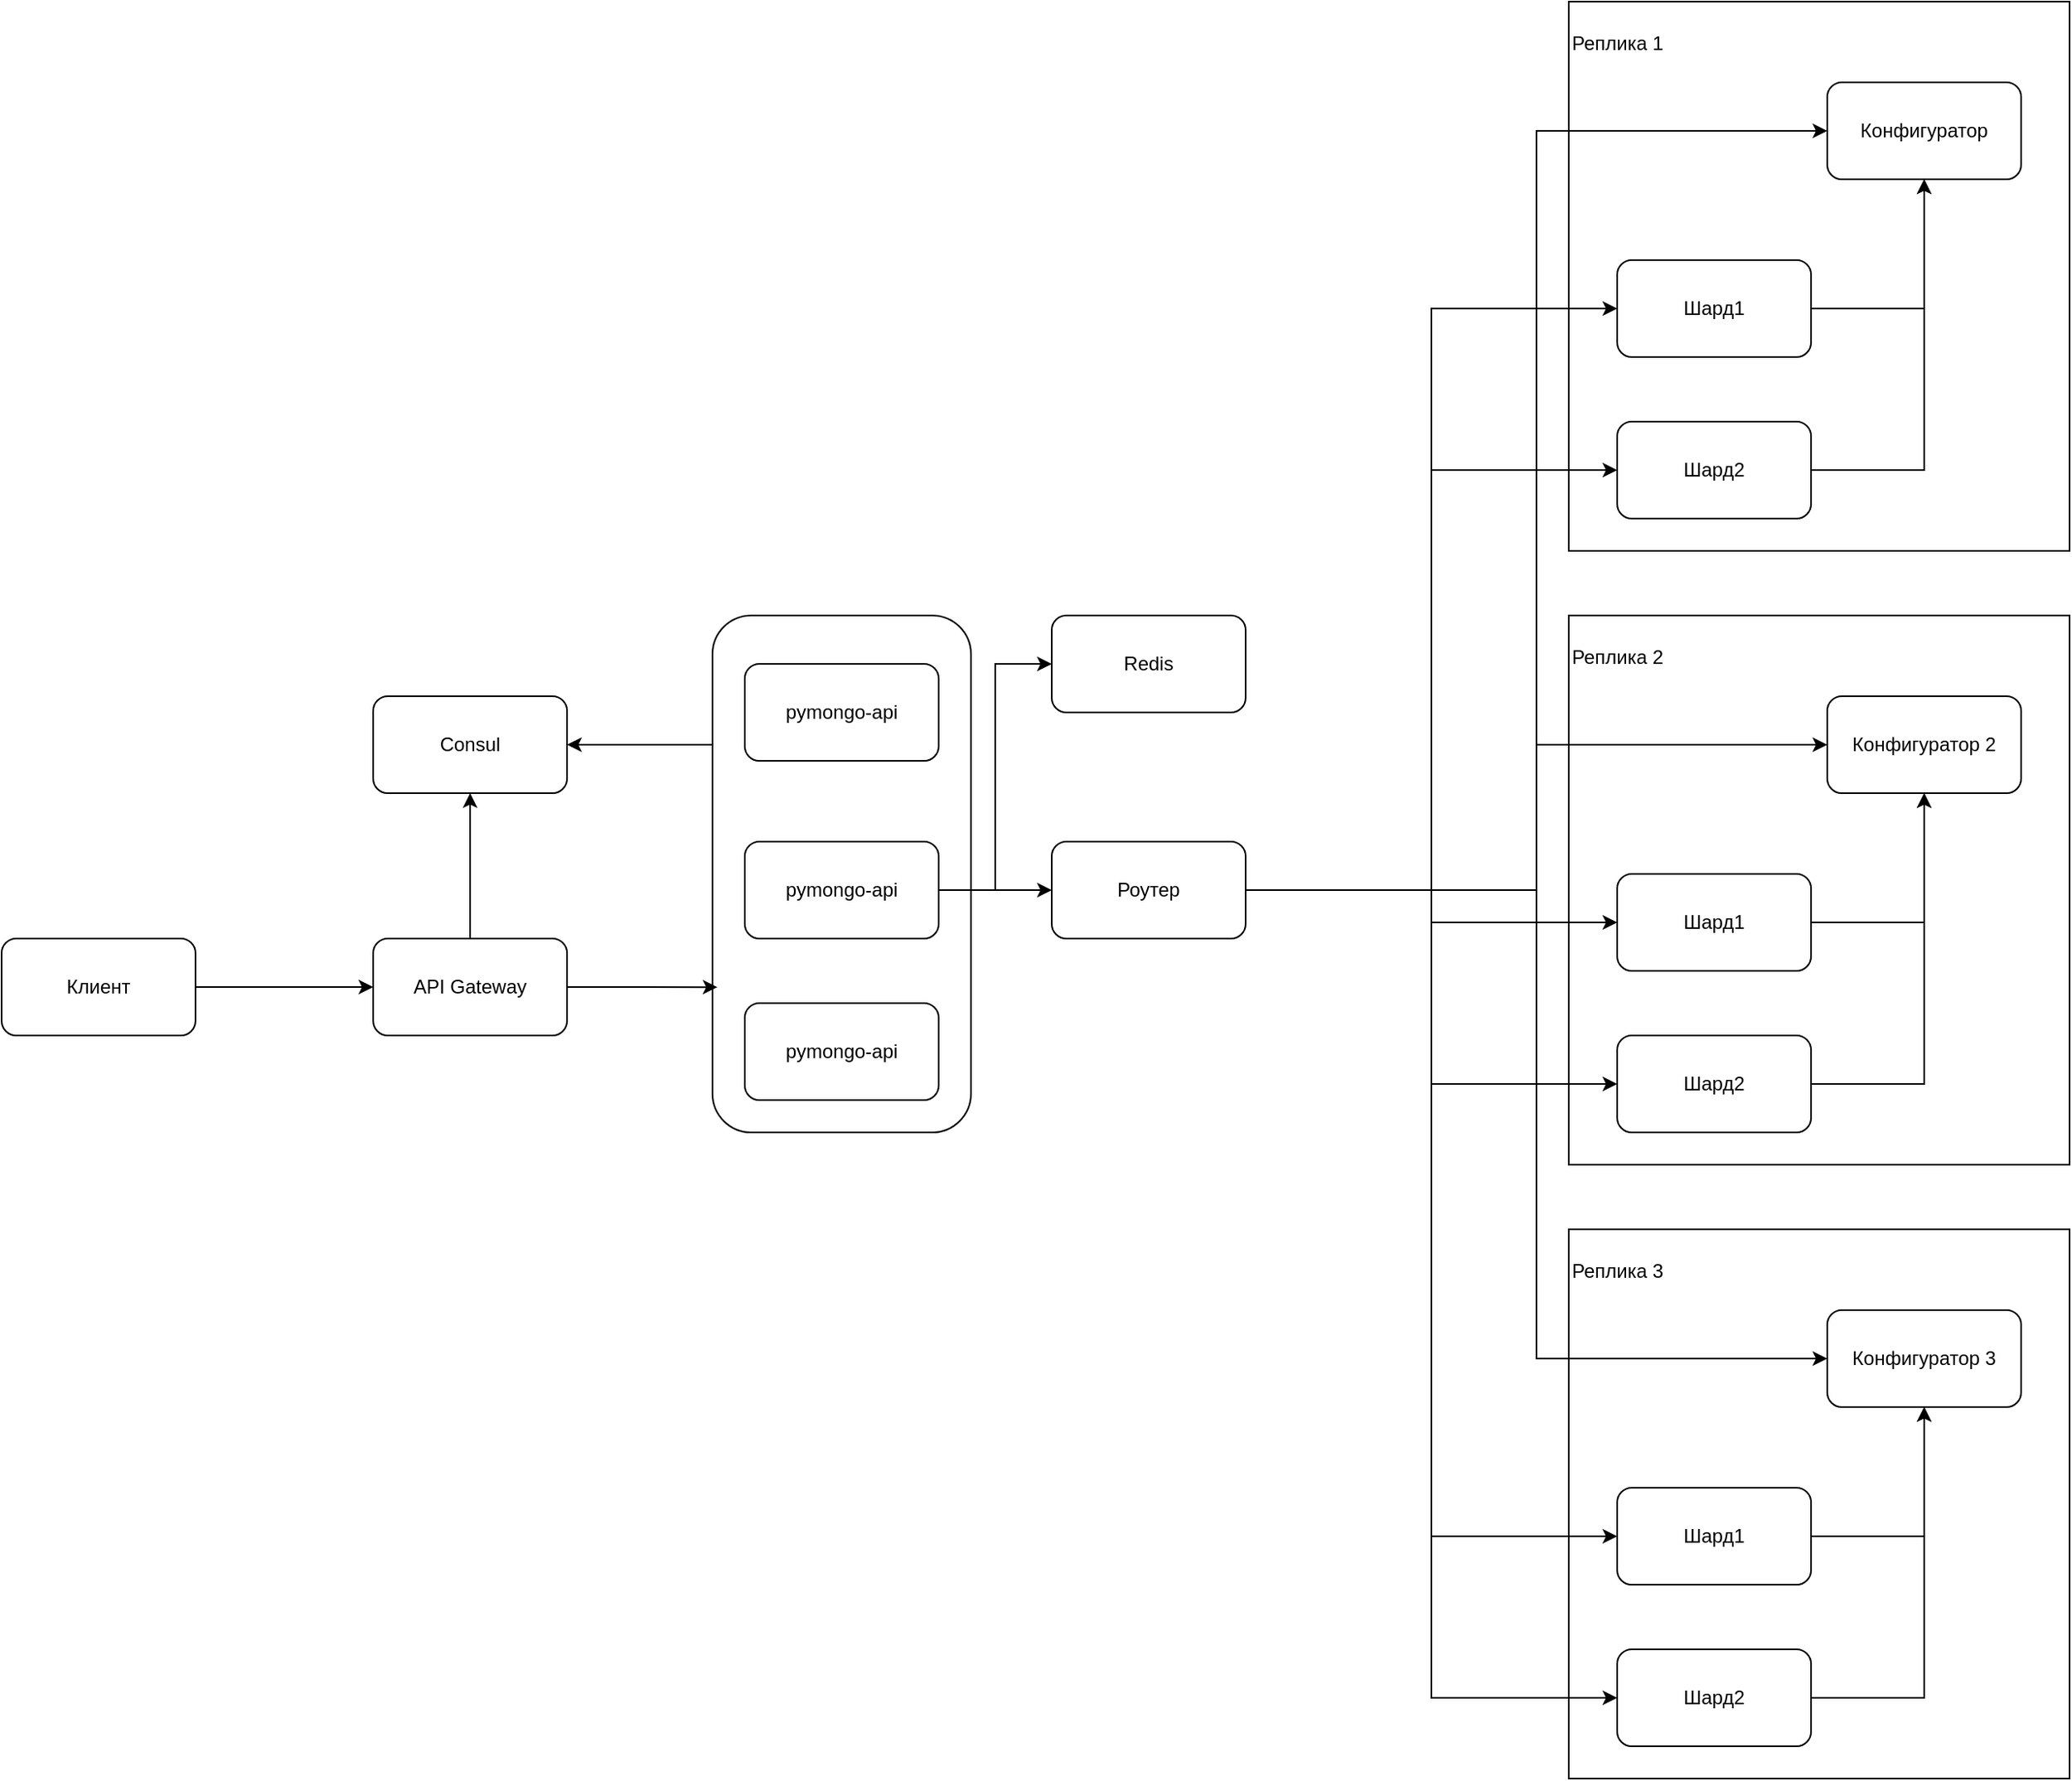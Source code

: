 <mxfile version="24.7.5">
  <diagram name="Page-1" id="-H_mtQnk-PTXWXPvYvuk">
    <mxGraphModel dx="2856" dy="1125" grid="1" gridSize="10" guides="1" tooltips="1" connect="1" arrows="1" fold="1" page="1" pageScale="1" pageWidth="1169" pageHeight="827" math="0" shadow="0">
      <root>
        <mxCell id="0" />
        <mxCell id="1" parent="0" />
        <mxCell id="WAR5LP7vLMqYT6T0aeSK-6" style="edgeStyle=orthogonalEdgeStyle;rounded=0;orthogonalLoop=1;jettySize=auto;html=1;exitX=0;exitY=0.25;exitDx=0;exitDy=0;" edge="1" parent="1" source="WAR5LP7vLMqYT6T0aeSK-3" target="WAR5LP7vLMqYT6T0aeSK-5">
          <mxGeometry relative="1" as="geometry" />
        </mxCell>
        <mxCell id="WAR5LP7vLMqYT6T0aeSK-3" value="" style="rounded=1;whiteSpace=wrap;html=1;" vertex="1" parent="1">
          <mxGeometry x="150" y="560" width="160" height="320" as="geometry" />
        </mxCell>
        <mxCell id="W1u8IGZbJjv3c2Yn8hDT-13" value="&lt;p style=&quot;line-height: 120%;&quot;&gt;Реплика 3&lt;/p&gt;" style="rounded=0;whiteSpace=wrap;html=1;align=left;verticalAlign=top;" parent="1" vertex="1">
          <mxGeometry x="680" y="940" width="310" height="340" as="geometry" />
        </mxCell>
        <mxCell id="W1u8IGZbJjv3c2Yn8hDT-7" value="&lt;p style=&quot;line-height: 120%;&quot;&gt;Реплика 2&lt;/p&gt;" style="rounded=0;whiteSpace=wrap;html=1;align=left;verticalAlign=top;" parent="1" vertex="1">
          <mxGeometry x="680" y="560" width="310" height="340" as="geometry" />
        </mxCell>
        <mxCell id="W1u8IGZbJjv3c2Yn8hDT-1" value="&lt;p style=&quot;line-height: 120%;&quot;&gt;Реплика 1&lt;/p&gt;" style="rounded=0;whiteSpace=wrap;html=1;align=left;verticalAlign=top;" parent="1" vertex="1">
          <mxGeometry x="680" y="180" width="310" height="340" as="geometry" />
        </mxCell>
        <mxCell id="C52gBZGDQL7Y6N1pKt1W-2" style="edgeStyle=orthogonalEdgeStyle;rounded=0;orthogonalLoop=1;jettySize=auto;html=1;entryX=0;entryY=0.5;entryDx=0;entryDy=0;" parent="1" source="zA23MoTUsTF4_91t8viU-3" target="C52gBZGDQL7Y6N1pKt1W-1" edge="1">
          <mxGeometry relative="1" as="geometry" />
        </mxCell>
        <mxCell id="zA23MoTUsTF4_91t8viU-3" value="pymongo-api" style="rounded=1;whiteSpace=wrap;html=1;" parent="1" vertex="1">
          <mxGeometry x="170" y="700" width="120" height="60" as="geometry" />
        </mxCell>
        <mxCell id="zA23MoTUsTF4_91t8viU-4" style="edgeStyle=orthogonalEdgeStyle;rounded=0;orthogonalLoop=1;jettySize=auto;html=1;exitX=1;exitY=0.5;exitDx=0;exitDy=0;entryX=0;entryY=0.5;entryDx=0;entryDy=0;" parent="1" source="zA23MoTUsTF4_91t8viU-3" target="L1gKsnqKxZEx3y0SwRL3-1" edge="1">
          <mxGeometry relative="1" as="geometry">
            <mxPoint x="400" y="630" as="targetPoint" />
          </mxGeometry>
        </mxCell>
        <mxCell id="W1u8IGZbJjv3c2Yn8hDT-19" style="edgeStyle=orthogonalEdgeStyle;rounded=0;orthogonalLoop=1;jettySize=auto;html=1;" parent="1" source="L1gKsnqKxZEx3y0SwRL3-1" target="W1u8IGZbJjv3c2Yn8hDT-11" edge="1">
          <mxGeometry relative="1" as="geometry" />
        </mxCell>
        <mxCell id="W1u8IGZbJjv3c2Yn8hDT-20" style="edgeStyle=orthogonalEdgeStyle;rounded=0;orthogonalLoop=1;jettySize=auto;html=1;entryX=0;entryY=0.5;entryDx=0;entryDy=0;" parent="1" source="L1gKsnqKxZEx3y0SwRL3-1" target="W1u8IGZbJjv3c2Yn8hDT-12" edge="1">
          <mxGeometry relative="1" as="geometry" />
        </mxCell>
        <mxCell id="W1u8IGZbJjv3c2Yn8hDT-21" style="edgeStyle=orthogonalEdgeStyle;rounded=0;orthogonalLoop=1;jettySize=auto;html=1;entryX=0;entryY=0.5;entryDx=0;entryDy=0;" parent="1" source="L1gKsnqKxZEx3y0SwRL3-1" target="W1u8IGZbJjv3c2Yn8hDT-9" edge="1">
          <mxGeometry relative="1" as="geometry" />
        </mxCell>
        <mxCell id="W1u8IGZbJjv3c2Yn8hDT-22" style="edgeStyle=orthogonalEdgeStyle;rounded=0;orthogonalLoop=1;jettySize=auto;html=1;entryX=0;entryY=0.5;entryDx=0;entryDy=0;" parent="1" source="L1gKsnqKxZEx3y0SwRL3-1" target="L1gKsnqKxZEx3y0SwRL3-2" edge="1">
          <mxGeometry relative="1" as="geometry" />
        </mxCell>
        <mxCell id="W1u8IGZbJjv3c2Yn8hDT-23" style="edgeStyle=orthogonalEdgeStyle;rounded=0;orthogonalLoop=1;jettySize=auto;html=1;entryX=0;entryY=0.5;entryDx=0;entryDy=0;" parent="1" source="L1gKsnqKxZEx3y0SwRL3-1" target="L1gKsnqKxZEx3y0SwRL3-3" edge="1">
          <mxGeometry relative="1" as="geometry" />
        </mxCell>
        <mxCell id="W1u8IGZbJjv3c2Yn8hDT-24" style="edgeStyle=orthogonalEdgeStyle;rounded=0;orthogonalLoop=1;jettySize=auto;html=1;entryX=0;entryY=0.5;entryDx=0;entryDy=0;" parent="1" source="L1gKsnqKxZEx3y0SwRL3-1" target="L1gKsnqKxZEx3y0SwRL3-7" edge="1">
          <mxGeometry relative="1" as="geometry" />
        </mxCell>
        <mxCell id="W1u8IGZbJjv3c2Yn8hDT-25" style="edgeStyle=orthogonalEdgeStyle;rounded=0;orthogonalLoop=1;jettySize=auto;html=1;entryX=0;entryY=0.5;entryDx=0;entryDy=0;" parent="1" source="L1gKsnqKxZEx3y0SwRL3-1" target="W1u8IGZbJjv3c2Yn8hDT-18" edge="1">
          <mxGeometry relative="1" as="geometry" />
        </mxCell>
        <mxCell id="W1u8IGZbJjv3c2Yn8hDT-26" style="edgeStyle=orthogonalEdgeStyle;rounded=0;orthogonalLoop=1;jettySize=auto;html=1;entryX=0;entryY=0.5;entryDx=0;entryDy=0;" parent="1" source="L1gKsnqKxZEx3y0SwRL3-1" target="W1u8IGZbJjv3c2Yn8hDT-17" edge="1">
          <mxGeometry relative="1" as="geometry" />
        </mxCell>
        <mxCell id="W1u8IGZbJjv3c2Yn8hDT-27" style="edgeStyle=orthogonalEdgeStyle;rounded=0;orthogonalLoop=1;jettySize=auto;html=1;entryX=0;entryY=0.5;entryDx=0;entryDy=0;" parent="1" source="L1gKsnqKxZEx3y0SwRL3-1" target="W1u8IGZbJjv3c2Yn8hDT-15" edge="1">
          <mxGeometry relative="1" as="geometry" />
        </mxCell>
        <mxCell id="L1gKsnqKxZEx3y0SwRL3-1" value="Роутер" style="rounded=1;whiteSpace=wrap;html=1;" parent="1" vertex="1">
          <mxGeometry x="360" y="700" width="120" height="60" as="geometry" />
        </mxCell>
        <mxCell id="L1gKsnqKxZEx3y0SwRL3-8" style="edgeStyle=orthogonalEdgeStyle;rounded=0;orthogonalLoop=1;jettySize=auto;html=1;" parent="1" source="L1gKsnqKxZEx3y0SwRL3-2" target="L1gKsnqKxZEx3y0SwRL3-7" edge="1">
          <mxGeometry relative="1" as="geometry" />
        </mxCell>
        <mxCell id="L1gKsnqKxZEx3y0SwRL3-2" value="Шард2" style="rounded=1;whiteSpace=wrap;html=1;" parent="1" vertex="1">
          <mxGeometry x="710" y="440" width="120" height="60" as="geometry" />
        </mxCell>
        <mxCell id="L1gKsnqKxZEx3y0SwRL3-9" style="edgeStyle=orthogonalEdgeStyle;rounded=0;orthogonalLoop=1;jettySize=auto;html=1;entryX=0.5;entryY=1;entryDx=0;entryDy=0;" parent="1" source="L1gKsnqKxZEx3y0SwRL3-3" target="L1gKsnqKxZEx3y0SwRL3-7" edge="1">
          <mxGeometry relative="1" as="geometry" />
        </mxCell>
        <mxCell id="L1gKsnqKxZEx3y0SwRL3-3" value="Шард1" style="rounded=1;whiteSpace=wrap;html=1;" parent="1" vertex="1">
          <mxGeometry x="710" y="340" width="120" height="60" as="geometry" />
        </mxCell>
        <mxCell id="L1gKsnqKxZEx3y0SwRL3-7" value="Конфигуратор" style="rounded=1;whiteSpace=wrap;html=1;" parent="1" vertex="1">
          <mxGeometry x="840" y="230" width="120" height="60" as="geometry" />
        </mxCell>
        <mxCell id="W1u8IGZbJjv3c2Yn8hDT-8" style="edgeStyle=orthogonalEdgeStyle;rounded=0;orthogonalLoop=1;jettySize=auto;html=1;" parent="1" source="W1u8IGZbJjv3c2Yn8hDT-9" target="W1u8IGZbJjv3c2Yn8hDT-12" edge="1">
          <mxGeometry relative="1" as="geometry" />
        </mxCell>
        <mxCell id="W1u8IGZbJjv3c2Yn8hDT-9" value="Шард2" style="rounded=1;whiteSpace=wrap;html=1;" parent="1" vertex="1">
          <mxGeometry x="710" y="820" width="120" height="60" as="geometry" />
        </mxCell>
        <mxCell id="W1u8IGZbJjv3c2Yn8hDT-10" style="edgeStyle=orthogonalEdgeStyle;rounded=0;orthogonalLoop=1;jettySize=auto;html=1;entryX=0.5;entryY=1;entryDx=0;entryDy=0;" parent="1" source="W1u8IGZbJjv3c2Yn8hDT-11" target="W1u8IGZbJjv3c2Yn8hDT-12" edge="1">
          <mxGeometry relative="1" as="geometry" />
        </mxCell>
        <mxCell id="W1u8IGZbJjv3c2Yn8hDT-11" value="Шард1" style="rounded=1;whiteSpace=wrap;html=1;" parent="1" vertex="1">
          <mxGeometry x="710" y="720" width="120" height="60" as="geometry" />
        </mxCell>
        <mxCell id="W1u8IGZbJjv3c2Yn8hDT-12" value="Конфигуратор 2" style="rounded=1;whiteSpace=wrap;html=1;" parent="1" vertex="1">
          <mxGeometry x="840" y="610" width="120" height="60" as="geometry" />
        </mxCell>
        <mxCell id="W1u8IGZbJjv3c2Yn8hDT-14" style="edgeStyle=orthogonalEdgeStyle;rounded=0;orthogonalLoop=1;jettySize=auto;html=1;" parent="1" source="W1u8IGZbJjv3c2Yn8hDT-15" target="W1u8IGZbJjv3c2Yn8hDT-18" edge="1">
          <mxGeometry relative="1" as="geometry" />
        </mxCell>
        <mxCell id="W1u8IGZbJjv3c2Yn8hDT-15" value="Шард2" style="rounded=1;whiteSpace=wrap;html=1;" parent="1" vertex="1">
          <mxGeometry x="710" y="1200" width="120" height="60" as="geometry" />
        </mxCell>
        <mxCell id="W1u8IGZbJjv3c2Yn8hDT-16" style="edgeStyle=orthogonalEdgeStyle;rounded=0;orthogonalLoop=1;jettySize=auto;html=1;entryX=0.5;entryY=1;entryDx=0;entryDy=0;" parent="1" source="W1u8IGZbJjv3c2Yn8hDT-17" target="W1u8IGZbJjv3c2Yn8hDT-18" edge="1">
          <mxGeometry relative="1" as="geometry" />
        </mxCell>
        <mxCell id="W1u8IGZbJjv3c2Yn8hDT-17" value="Шард1" style="rounded=1;whiteSpace=wrap;html=1;" parent="1" vertex="1">
          <mxGeometry x="710" y="1100" width="120" height="60" as="geometry" />
        </mxCell>
        <mxCell id="W1u8IGZbJjv3c2Yn8hDT-18" value="Конфигуратор 3" style="rounded=1;whiteSpace=wrap;html=1;" parent="1" vertex="1">
          <mxGeometry x="840" y="990" width="120" height="60" as="geometry" />
        </mxCell>
        <mxCell id="C52gBZGDQL7Y6N1pKt1W-1" value="Redis" style="rounded=1;whiteSpace=wrap;html=1;" parent="1" vertex="1">
          <mxGeometry x="360" y="560" width="120" height="60" as="geometry" />
        </mxCell>
        <mxCell id="WAR5LP7vLMqYT6T0aeSK-1" value="pymongo-api" style="rounded=1;whiteSpace=wrap;html=1;" vertex="1" parent="1">
          <mxGeometry x="170" y="590" width="120" height="60" as="geometry" />
        </mxCell>
        <mxCell id="WAR5LP7vLMqYT6T0aeSK-2" value="pymongo-api" style="rounded=1;whiteSpace=wrap;html=1;" vertex="1" parent="1">
          <mxGeometry x="170" y="800" width="120" height="60" as="geometry" />
        </mxCell>
        <mxCell id="WAR5LP7vLMqYT6T0aeSK-7" style="edgeStyle=orthogonalEdgeStyle;rounded=0;orthogonalLoop=1;jettySize=auto;html=1;entryX=0.5;entryY=1;entryDx=0;entryDy=0;" edge="1" parent="1" source="WAR5LP7vLMqYT6T0aeSK-4" target="WAR5LP7vLMqYT6T0aeSK-5">
          <mxGeometry relative="1" as="geometry" />
        </mxCell>
        <mxCell id="WAR5LP7vLMqYT6T0aeSK-4" value="API Gateway" style="rounded=1;whiteSpace=wrap;html=1;" vertex="1" parent="1">
          <mxGeometry x="-60" y="760" width="120" height="60" as="geometry" />
        </mxCell>
        <mxCell id="WAR5LP7vLMqYT6T0aeSK-5" value="Consul" style="rounded=1;whiteSpace=wrap;html=1;" vertex="1" parent="1">
          <mxGeometry x="-60" y="610" width="120" height="60" as="geometry" />
        </mxCell>
        <mxCell id="WAR5LP7vLMqYT6T0aeSK-8" style="edgeStyle=orthogonalEdgeStyle;rounded=0;orthogonalLoop=1;jettySize=auto;html=1;entryX=0.019;entryY=0.719;entryDx=0;entryDy=0;entryPerimeter=0;" edge="1" parent="1" source="WAR5LP7vLMqYT6T0aeSK-4" target="WAR5LP7vLMqYT6T0aeSK-3">
          <mxGeometry relative="1" as="geometry" />
        </mxCell>
        <mxCell id="WAR5LP7vLMqYT6T0aeSK-10" style="edgeStyle=orthogonalEdgeStyle;rounded=0;orthogonalLoop=1;jettySize=auto;html=1;entryX=0;entryY=0.5;entryDx=0;entryDy=0;" edge="1" parent="1" source="WAR5LP7vLMqYT6T0aeSK-9" target="WAR5LP7vLMqYT6T0aeSK-4">
          <mxGeometry relative="1" as="geometry" />
        </mxCell>
        <mxCell id="WAR5LP7vLMqYT6T0aeSK-9" value="Клиент" style="rounded=1;whiteSpace=wrap;html=1;" vertex="1" parent="1">
          <mxGeometry x="-290" y="760" width="120" height="60" as="geometry" />
        </mxCell>
      </root>
    </mxGraphModel>
  </diagram>
</mxfile>
